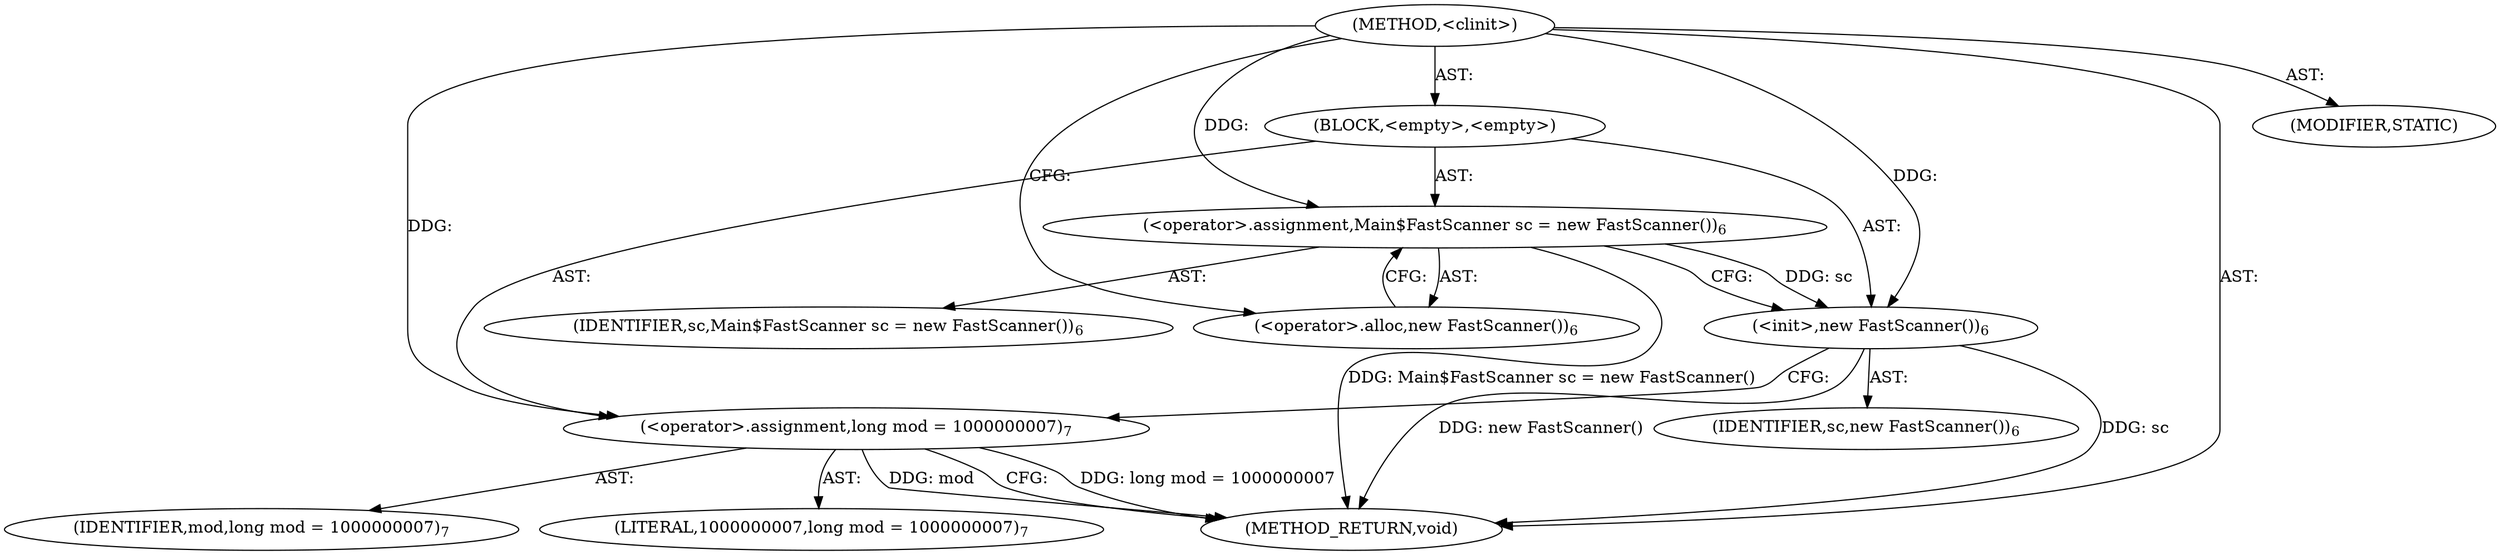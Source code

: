 digraph "&lt;clinit&gt;" {  
"358" [label = <(METHOD,&lt;clinit&gt;)> ]
"359" [label = <(BLOCK,&lt;empty&gt;,&lt;empty&gt;)> ]
"360" [label = <(&lt;operator&gt;.assignment,Main$FastScanner sc = new FastScanner())<SUB>6</SUB>> ]
"361" [label = <(IDENTIFIER,sc,Main$FastScanner sc = new FastScanner())<SUB>6</SUB>> ]
"362" [label = <(&lt;operator&gt;.alloc,new FastScanner())<SUB>6</SUB>> ]
"363" [label = <(&lt;init&gt;,new FastScanner())<SUB>6</SUB>> ]
"3" [label = <(IDENTIFIER,sc,new FastScanner())<SUB>6</SUB>> ]
"364" [label = <(&lt;operator&gt;.assignment,long mod = 1000000007)<SUB>7</SUB>> ]
"365" [label = <(IDENTIFIER,mod,long mod = 1000000007)<SUB>7</SUB>> ]
"366" [label = <(LITERAL,1000000007,long mod = 1000000007)<SUB>7</SUB>> ]
"367" [label = <(MODIFIER,STATIC)> ]
"368" [label = <(METHOD_RETURN,void)> ]
  "358" -> "359"  [ label = "AST: "] 
  "358" -> "367"  [ label = "AST: "] 
  "358" -> "368"  [ label = "AST: "] 
  "359" -> "360"  [ label = "AST: "] 
  "359" -> "363"  [ label = "AST: "] 
  "359" -> "364"  [ label = "AST: "] 
  "360" -> "361"  [ label = "AST: "] 
  "360" -> "362"  [ label = "AST: "] 
  "363" -> "3"  [ label = "AST: "] 
  "364" -> "365"  [ label = "AST: "] 
  "364" -> "366"  [ label = "AST: "] 
  "360" -> "363"  [ label = "CFG: "] 
  "363" -> "364"  [ label = "CFG: "] 
  "364" -> "368"  [ label = "CFG: "] 
  "362" -> "360"  [ label = "CFG: "] 
  "358" -> "362"  [ label = "CFG: "] 
  "360" -> "368"  [ label = "DDG: Main$FastScanner sc = new FastScanner()"] 
  "363" -> "368"  [ label = "DDG: sc"] 
  "363" -> "368"  [ label = "DDG: new FastScanner()"] 
  "364" -> "368"  [ label = "DDG: long mod = 1000000007"] 
  "364" -> "368"  [ label = "DDG: mod"] 
  "358" -> "360"  [ label = "DDG: "] 
  "358" -> "364"  [ label = "DDG: "] 
  "360" -> "363"  [ label = "DDG: sc"] 
  "358" -> "363"  [ label = "DDG: "] 
}
